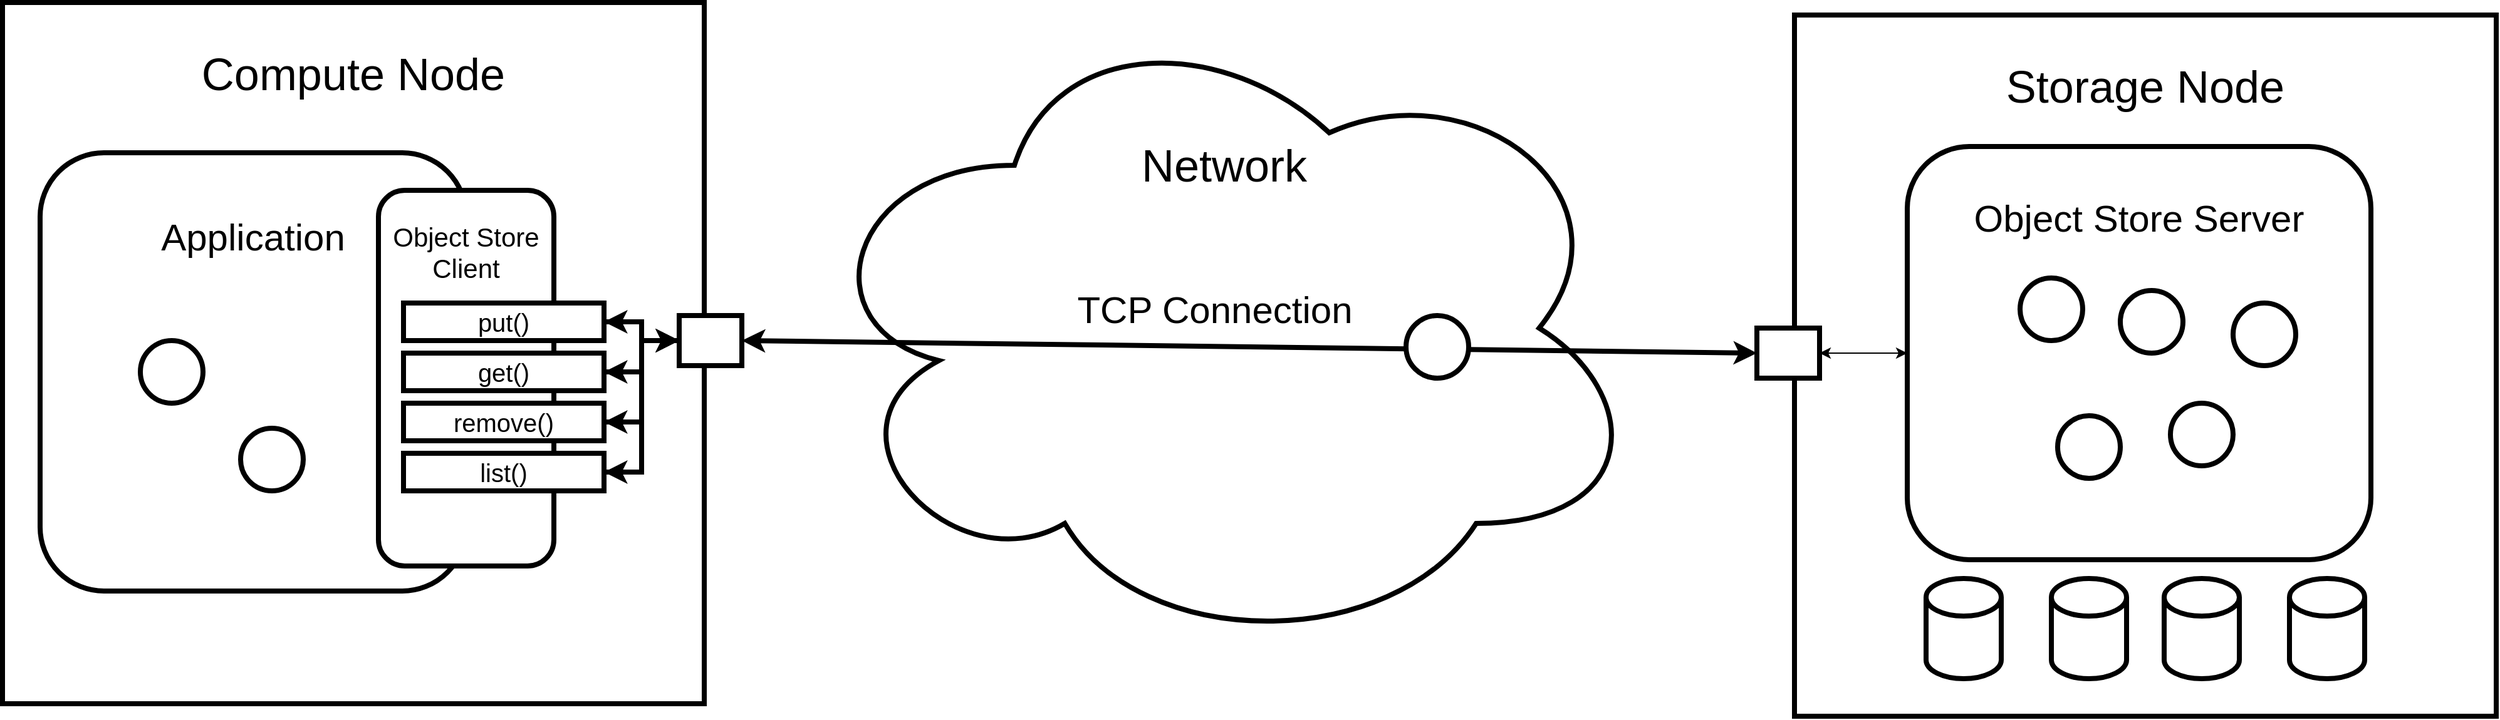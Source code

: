 <mxfile version="14.1.8" type="device"><diagram id="EAEdZmsrnFVfLbjjJE6O" name="Page-1"><mxGraphModel dx="5274" dy="3388" grid="1" gridSize="10" guides="1" tooltips="1" connect="1" arrows="1" fold="1" page="1" pageScale="1" pageWidth="850" pageHeight="1100" math="0" shadow="0"><root><mxCell id="0"/><mxCell id="1" parent="0"/><mxCell id="nZizCc7FvKY7uYIBpOkc-53" value="&lt;font style=&quot;font-size: 36px&quot;&gt;Network&lt;br&gt;&lt;br&gt;&lt;br&gt;&lt;br&gt;&lt;br&gt;&lt;br&gt;&lt;br&gt;&lt;/font&gt;" style="ellipse;shape=cloud;whiteSpace=wrap;html=1;strokeWidth=4;" parent="1" vertex="1"><mxGeometry x="60" y="20" width="670" height="520" as="geometry"/></mxCell><mxCell id="nZizCc7FvKY7uYIBpOkc-3" value="&lt;font&gt;&lt;font style=&quot;font-size: 36px&quot;&gt;Compute Node&lt;br&gt;&lt;br&gt;&lt;br&gt;&lt;br&gt;&lt;br&gt;&lt;br&gt;&lt;br&gt;&lt;br&gt;&lt;br&gt;&lt;br&gt;&lt;br&gt;&lt;/font&gt;&lt;br&gt;&lt;/font&gt;" style="rounded=0;whiteSpace=wrap;html=1;strokeWidth=4;" parent="1" vertex="1"><mxGeometry x="-580" y="20" width="560" height="560" as="geometry"/></mxCell><mxCell id="nZizCc7FvKY7uYIBpOkc-4" value="&lt;font style=&quot;font-size: 30px&quot;&gt;Application&lt;br&gt;&lt;br&gt;&lt;br&gt;&lt;br&gt;&lt;br&gt;&lt;br&gt;&lt;br&gt;&lt;/font&gt;" style="rounded=1;whiteSpace=wrap;html=1;strokeWidth=4;" parent="1" vertex="1"><mxGeometry x="-550" y="140" width="340" height="350" as="geometry"/></mxCell><mxCell id="nZizCc7FvKY7uYIBpOkc-5" value="&lt;font style=&quot;font-size: 21px&quot;&gt;Object Store Client&lt;br&gt;&lt;br&gt;&lt;br&gt;&lt;br&gt;&lt;br&gt;&lt;br&gt;&lt;br&gt;&lt;br&gt;&lt;br&gt;&lt;/font&gt;" style="rounded=1;whiteSpace=wrap;html=1;strokeWidth=4;" parent="1" vertex="1"><mxGeometry x="-280" y="170" width="140" height="300" as="geometry"/></mxCell><mxCell id="nZizCc7FvKY7uYIBpOkc-30" style="edgeStyle=orthogonalEdgeStyle;rounded=0;orthogonalLoop=1;jettySize=auto;html=1;exitX=1;exitY=0.5;exitDx=0;exitDy=0;entryX=0;entryY=0.5;entryDx=0;entryDy=0;strokeWidth=4;" parent="1" source="nZizCc7FvKY7uYIBpOkc-7" target="nZizCc7FvKY7uYIBpOkc-25" edge="1"><mxGeometry relative="1" as="geometry"/></mxCell><mxCell id="nZizCc7FvKY7uYIBpOkc-7" value="&lt;font style=&quot;font-size: 20px&quot;&gt;put()&lt;/font&gt;" style="rounded=0;whiteSpace=wrap;html=1;strokeWidth=4;" parent="1" vertex="1"><mxGeometry x="-260" y="260" width="160" height="30" as="geometry"/></mxCell><mxCell id="nZizCc7FvKY7uYIBpOkc-31" style="edgeStyle=orthogonalEdgeStyle;rounded=0;orthogonalLoop=1;jettySize=auto;html=1;exitX=1;exitY=0.5;exitDx=0;exitDy=0;strokeWidth=4;" parent="1" source="nZizCc7FvKY7uYIBpOkc-9" edge="1"><mxGeometry relative="1" as="geometry"><mxPoint x="-40" y="290" as="targetPoint"/><Array as="points"><mxPoint x="-70" y="315"/><mxPoint x="-70" y="290"/></Array></mxGeometry></mxCell><mxCell id="nZizCc7FvKY7uYIBpOkc-9" value="&lt;font style=&quot;font-size: 20px&quot;&gt;get()&lt;/font&gt;" style="rounded=0;whiteSpace=wrap;html=1;strokeWidth=4;" parent="1" vertex="1"><mxGeometry x="-260" y="300" width="160" height="30" as="geometry"/></mxCell><mxCell id="nZizCc7FvKY7uYIBpOkc-33" style="edgeStyle=orthogonalEdgeStyle;rounded=0;orthogonalLoop=1;jettySize=auto;html=1;exitX=1;exitY=0.5;exitDx=0;exitDy=0;entryX=0;entryY=0.5;entryDx=0;entryDy=0;strokeWidth=4;" parent="1" source="nZizCc7FvKY7uYIBpOkc-10" target="nZizCc7FvKY7uYIBpOkc-25" edge="1"><mxGeometry relative="1" as="geometry"/></mxCell><mxCell id="nZizCc7FvKY7uYIBpOkc-10" value="&lt;font style=&quot;font-size: 20px&quot;&gt;remove()&lt;/font&gt;" style="rounded=0;whiteSpace=wrap;html=1;strokeWidth=4;" parent="1" vertex="1"><mxGeometry x="-260" y="340" width="160" height="30" as="geometry"/></mxCell><mxCell id="nZizCc7FvKY7uYIBpOkc-35" style="edgeStyle=orthogonalEdgeStyle;rounded=0;orthogonalLoop=1;jettySize=auto;html=1;exitX=1;exitY=0.5;exitDx=0;exitDy=0;entryX=0;entryY=0.5;entryDx=0;entryDy=0;strokeWidth=4;" parent="1" source="nZizCc7FvKY7uYIBpOkc-12" target="nZizCc7FvKY7uYIBpOkc-25" edge="1"><mxGeometry relative="1" as="geometry"/></mxCell><mxCell id="nZizCc7FvKY7uYIBpOkc-12" value="&lt;font style=&quot;font-size: 20px&quot;&gt;list()&lt;/font&gt;" style="rounded=0;whiteSpace=wrap;html=1;strokeWidth=4;" parent="1" vertex="1"><mxGeometry x="-260" y="380" width="160" height="30" as="geometry"/></mxCell><mxCell id="nZizCc7FvKY7uYIBpOkc-13" value="&lt;font&gt;&lt;font style=&quot;font-size: 36px&quot;&gt;Storage Node&lt;br&gt;&lt;br&gt;&lt;br&gt;&lt;br&gt;&lt;br&gt;&lt;br&gt;&lt;br&gt;&lt;br&gt;&lt;br&gt;&lt;br&gt;&lt;br&gt;&lt;/font&gt;&lt;br&gt;&lt;/font&gt;" style="rounded=0;whiteSpace=wrap;html=1;strokeWidth=4;" parent="1" vertex="1"><mxGeometry x="850" y="30" width="560" height="560" as="geometry"/></mxCell><mxCell id="nZizCc7FvKY7uYIBpOkc-14" value="&lt;font style=&quot;font-size: 30px&quot;&gt;Object Store Server&lt;br&gt;&lt;br&gt;&lt;br&gt;&lt;br&gt;&lt;br&gt;&lt;br&gt;&lt;br&gt;&lt;/font&gt;" style="rounded=1;whiteSpace=wrap;html=1;strokeWidth=4;" parent="1" vertex="1"><mxGeometry x="940" y="135" width="370" height="330" as="geometry"/></mxCell><mxCell id="nZizCc7FvKY7uYIBpOkc-16" value="" style="ellipse;whiteSpace=wrap;html=1;aspect=fixed;strokeWidth=4;" parent="1" vertex="1"><mxGeometry x="1150" y="340" width="50" height="50" as="geometry"/></mxCell><mxCell id="nZizCc7FvKY7uYIBpOkc-17" value="" style="ellipse;whiteSpace=wrap;html=1;aspect=fixed;strokeWidth=4;" parent="1" vertex="1"><mxGeometry x="1110" y="250" width="50" height="50" as="geometry"/></mxCell><mxCell id="nZizCc7FvKY7uYIBpOkc-18" value="" style="ellipse;whiteSpace=wrap;html=1;aspect=fixed;strokeWidth=4;" parent="1" vertex="1"><mxGeometry x="1200" y="260" width="50" height="50" as="geometry"/></mxCell><mxCell id="nZizCc7FvKY7uYIBpOkc-20" value="" style="shape=cylinder3;whiteSpace=wrap;html=1;boundedLbl=1;backgroundOutline=1;size=15;strokeWidth=4;" parent="1" vertex="1"><mxGeometry x="955" y="480" width="60" height="80" as="geometry"/></mxCell><mxCell id="nZizCc7FvKY7uYIBpOkc-21" value="" style="shape=cylinder3;whiteSpace=wrap;html=1;boundedLbl=1;backgroundOutline=1;size=15;strokeWidth=4;" parent="1" vertex="1"><mxGeometry x="1145" y="480" width="60" height="80" as="geometry"/></mxCell><mxCell id="nZizCc7FvKY7uYIBpOkc-22" value="" style="shape=cylinder3;whiteSpace=wrap;html=1;boundedLbl=1;backgroundOutline=1;size=15;strokeWidth=4;" parent="1" vertex="1"><mxGeometry x="1245" y="480" width="60" height="80" as="geometry"/></mxCell><mxCell id="nZizCc7FvKY7uYIBpOkc-23" value="" style="shape=cylinder3;whiteSpace=wrap;html=1;boundedLbl=1;backgroundOutline=1;size=15;strokeWidth=4;" parent="1" vertex="1"><mxGeometry x="1055" y="480" width="60" height="80" as="geometry"/></mxCell><mxCell id="nZizCc7FvKY7uYIBpOkc-42" style="edgeStyle=orthogonalEdgeStyle;rounded=0;orthogonalLoop=1;jettySize=auto;html=1;exitX=0;exitY=0.5;exitDx=0;exitDy=0;entryX=1;entryY=0.5;entryDx=0;entryDy=0;strokeWidth=4;" parent="1" source="nZizCc7FvKY7uYIBpOkc-25" target="nZizCc7FvKY7uYIBpOkc-9" edge="1"><mxGeometry relative="1" as="geometry"/></mxCell><mxCell id="nZizCc7FvKY7uYIBpOkc-43" style="edgeStyle=orthogonalEdgeStyle;rounded=0;orthogonalLoop=1;jettySize=auto;html=1;exitX=0;exitY=0.5;exitDx=0;exitDy=0;entryX=1;entryY=0.5;entryDx=0;entryDy=0;strokeWidth=4;" parent="1" source="nZizCc7FvKY7uYIBpOkc-25" target="nZizCc7FvKY7uYIBpOkc-7" edge="1"><mxGeometry relative="1" as="geometry"/></mxCell><mxCell id="nZizCc7FvKY7uYIBpOkc-45" style="edgeStyle=orthogonalEdgeStyle;rounded=0;orthogonalLoop=1;jettySize=auto;html=1;exitX=0;exitY=0.5;exitDx=0;exitDy=0;entryX=1;entryY=0.5;entryDx=0;entryDy=0;strokeWidth=4;" parent="1" source="nZizCc7FvKY7uYIBpOkc-25" target="nZizCc7FvKY7uYIBpOkc-12" edge="1"><mxGeometry relative="1" as="geometry"/></mxCell><mxCell id="nZizCc7FvKY7uYIBpOkc-46" style="edgeStyle=orthogonalEdgeStyle;rounded=0;orthogonalLoop=1;jettySize=auto;html=1;exitX=0;exitY=0.5;exitDx=0;exitDy=0;entryX=1;entryY=0.5;entryDx=0;entryDy=0;strokeWidth=4;" parent="1" source="nZizCc7FvKY7uYIBpOkc-25" target="nZizCc7FvKY7uYIBpOkc-10" edge="1"><mxGeometry relative="1" as="geometry"/></mxCell><mxCell id="nZizCc7FvKY7uYIBpOkc-25" value="" style="rounded=0;whiteSpace=wrap;html=1;strokeWidth=4;" parent="1" vertex="1"><mxGeometry x="-40" y="270" width="50" height="40" as="geometry"/></mxCell><mxCell id="nZizCc7FvKY7uYIBpOkc-26" value="" style="rounded=0;whiteSpace=wrap;html=1;strokeWidth=4;" parent="1" vertex="1"><mxGeometry x="820" y="280" width="50" height="40" as="geometry"/></mxCell><mxCell id="nZizCc7FvKY7uYIBpOkc-50" value="" style="endArrow=classic;startArrow=classic;html=1;exitX=1;exitY=0.5;exitDx=0;exitDy=0;entryX=0;entryY=0.5;entryDx=0;entryDy=0;" parent="1" source="nZizCc7FvKY7uYIBpOkc-26" target="nZizCc7FvKY7uYIBpOkc-14" edge="1"><mxGeometry width="50" height="50" relative="1" as="geometry"><mxPoint x="890" y="352.5" as="sourcePoint"/><mxPoint x="940" y="302.5" as="targetPoint"/></mxGeometry></mxCell><mxCell id="nZizCc7FvKY7uYIBpOkc-52" value="" style="ellipse;whiteSpace=wrap;html=1;aspect=fixed;strokeWidth=4;" parent="1" vertex="1"><mxGeometry x="-470" y="290" width="50" height="50" as="geometry"/></mxCell><mxCell id="nZizCc7FvKY7uYIBpOkc-55" value="" style="ellipse;whiteSpace=wrap;html=1;aspect=fixed;strokeWidth=4;" parent="1" vertex="1"><mxGeometry x="-390" y="360" width="50" height="50" as="geometry"/></mxCell><mxCell id="nZizCc7FvKY7uYIBpOkc-56" value="" style="ellipse;whiteSpace=wrap;html=1;aspect=fixed;strokeWidth=4;" parent="1" vertex="1"><mxGeometry x="1060" y="350" width="50" height="50" as="geometry"/></mxCell><mxCell id="nZizCc7FvKY7uYIBpOkc-67" value="" style="endArrow=classic;startArrow=classic;html=1;exitX=1;exitY=0.5;exitDx=0;exitDy=0;entryX=0;entryY=0.5;entryDx=0;entryDy=0;strokeWidth=4;" parent="1" source="nZizCc7FvKY7uYIBpOkc-25" target="nZizCc7FvKY7uYIBpOkc-26" edge="1"><mxGeometry width="50" height="50" relative="1" as="geometry"><mxPoint x="10" y="290" as="sourcePoint"/><mxPoint x="820" y="300" as="targetPoint"/></mxGeometry></mxCell><mxCell id="nZizCc7FvKY7uYIBpOkc-68" value="&lt;font style=&quot;font-size: 30px&quot;&gt;TCP Connection&lt;/font&gt;" style="edgeLabel;html=1;align=center;verticalAlign=middle;resizable=0;points=[];" parent="nZizCc7FvKY7uYIBpOkc-67" vertex="1" connectable="0"><mxGeometry x="-0.103" relative="1" as="geometry"><mxPoint x="13.33" y="-29.49" as="offset"/></mxGeometry></mxCell><mxCell id="nZizCc7FvKY7uYIBpOkc-54" value="" style="ellipse;whiteSpace=wrap;html=1;aspect=fixed;strokeWidth=4;" parent="1" vertex="1"><mxGeometry x="540" y="270" width="50" height="50" as="geometry"/></mxCell><mxCell id="nZizCc7FvKY7uYIBpOkc-79" value="" style="ellipse;whiteSpace=wrap;html=1;aspect=fixed;strokeWidth=4;" parent="1" vertex="1"><mxGeometry x="1030" y="240" width="50" height="50" as="geometry"/></mxCell></root></mxGraphModel></diagram></mxfile>